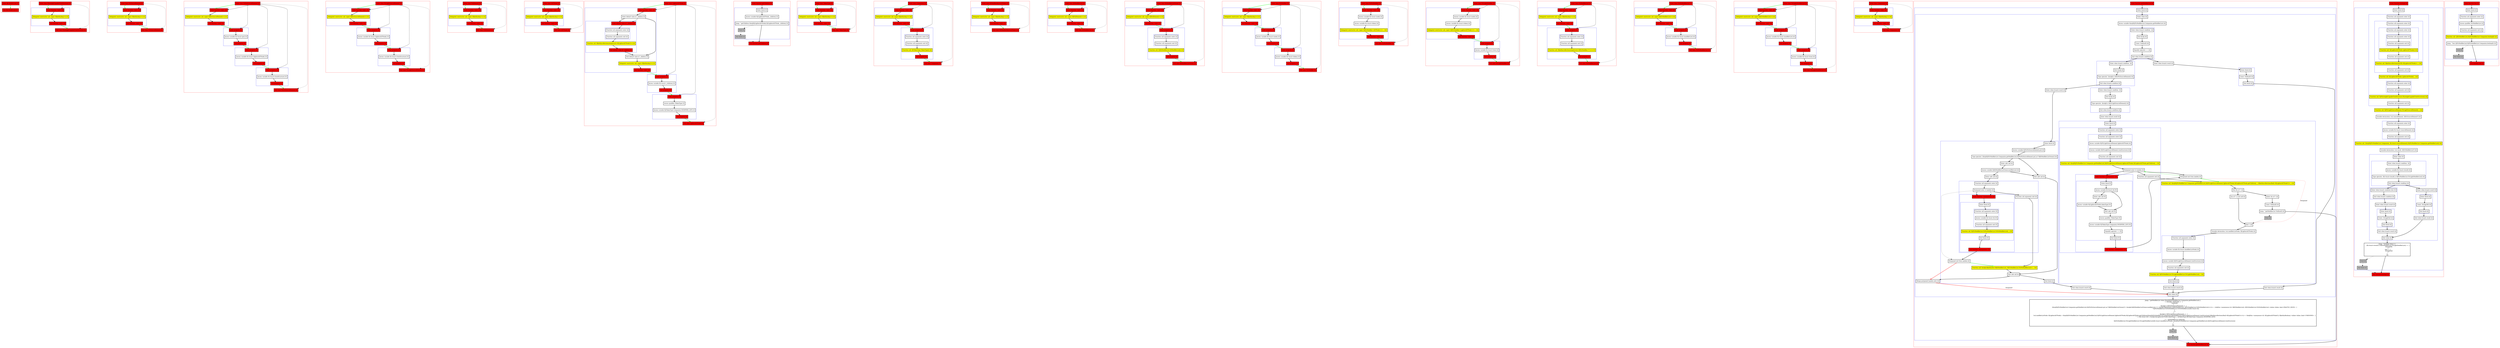 digraph kt44814_kt {
    graph [nodesep=3]
    node [shape=box penwidth=2]
    edge [penwidth=2]

    subgraph cluster_0 {
        color=red
        0 [label="Enter file kt44814.kt [1]" style="filled" fillcolor=red];
        1 [label="Exit file kt44814.kt [1]" style="filled" fillcolor=red];
    }
    0 -> {1} [color=green];

    subgraph cluster_1 {
        color=red
        2 [label="Enter class FlyweightCapableTreeStructure [2]" style="filled" fillcolor=red];
        subgraph cluster_2 {
            color=blue
            3 [label="Enter function <init> [3]" style="filled" fillcolor=red];
            4 [label="Delegated constructor call: super<R|kotlin/Any|>() [3]" style="filled" fillcolor=yellow];
            5 [label="Exit function <init> [3]" style="filled" fillcolor=red];
        }
        6 [label="Exit class FlyweightCapableTreeStructure [2]" style="filled" fillcolor=red];
    }
    2 -> {3} [color=green];
    2 -> {6} [style=dotted];
    2 -> {3} [style=dashed];
    3 -> {4};
    4 -> {5};
    5 -> {6} [color=green];

    subgraph cluster_3 {
        color=red
        7 [label="Enter class FirSourceElement [2]" style="filled" fillcolor=red];
        subgraph cluster_4 {
            color=blue
            8 [label="Enter function <init> [3]" style="filled" fillcolor=red];
            9 [label="Delegated constructor call: super<R|kotlin/Any|>() [3]" style="filled" fillcolor=yellow];
            10 [label="Exit function <init> [3]" style="filled" fillcolor=red];
        }
        11 [label="Exit class FirSourceElement [2]" style="filled" fillcolor=red];
    }
    7 -> {8} [color=green];
    7 -> {11} [style=dotted];
    7 -> {8} [style=dashed];
    8 -> {9};
    9 -> {10};
    10 -> {11} [color=green];

    subgraph cluster_5 {
        color=red
        12 [label="Enter class FirPsiSourceElement [2]" style="filled" fillcolor=red];
        subgraph cluster_6 {
            color=blue
            13 [label="Enter function <init> [3]" style="filled" fillcolor=red];
            14 [label="Delegated constructor call: super<R|FirSourceElement|>() [3]" style="filled" fillcolor=yellow];
            15 [label="Exit function <init> [3]" style="filled" fillcolor=red];
        }
        subgraph cluster_7 {
            color=blue
            16 [label="Enter property [3]" style="filled" fillcolor=red];
            17 [label="Access variable R|<local>/psi| [3]"];
            18 [label="Exit property [3]" style="filled" fillcolor=red];
        }
        subgraph cluster_8 {
            color=blue
            19 [label="Enter property [3]" style="filled" fillcolor=red];
            20 [label="Access variable R|<local>/lighterASTNode| [3]"];
            21 [label="Exit property [3]" style="filled" fillcolor=red];
        }
        subgraph cluster_9 {
            color=blue
            22 [label="Enter property [3]" style="filled" fillcolor=red];
            23 [label="Access variable R|<local>/treeStructure| [3]"];
            24 [label="Exit property [3]" style="filled" fillcolor=red];
        }
        25 [label="Exit class FirPsiSourceElement [2]" style="filled" fillcolor=red];
    }
    12 -> {13} [color=green];
    12 -> {25} [style=dotted];
    12 -> {13 16 19 22} [style=dashed];
    13 -> {14};
    14 -> {15};
    15 -> {16} [color=green];
    16 -> {17};
    17 -> {18};
    18 -> {19} [color=green];
    19 -> {20};
    20 -> {21};
    21 -> {22} [color=green];
    22 -> {23};
    23 -> {24};
    24 -> {25} [color=green];

    subgraph cluster_10 {
        color=red
        26 [label="Enter class FirLightSourceElement [2]" style="filled" fillcolor=red];
        subgraph cluster_11 {
            color=blue
            27 [label="Enter function <init> [3]" style="filled" fillcolor=red];
            28 [label="Delegated constructor call: super<R|FirSourceElement|>() [3]" style="filled" fillcolor=yellow];
            29 [label="Exit function <init> [3]" style="filled" fillcolor=red];
        }
        subgraph cluster_12 {
            color=blue
            30 [label="Enter property [3]" style="filled" fillcolor=red];
            31 [label="Access variable R|<local>/lighterASTNode| [3]"];
            32 [label="Exit property [3]" style="filled" fillcolor=red];
        }
        subgraph cluster_13 {
            color=blue
            33 [label="Enter property [3]" style="filled" fillcolor=red];
            34 [label="Access variable R|<local>/treeStructure| [3]"];
            35 [label="Exit property [3]" style="filled" fillcolor=red];
        }
        36 [label="Exit class FirLightSourceElement [2]" style="filled" fillcolor=red];
    }
    26 -> {27} [color=green];
    26 -> {36} [style=dotted];
    26 -> {27 30 33} [style=dashed];
    27 -> {28};
    28 -> {29};
    29 -> {30} [color=green];
    30 -> {31};
    31 -> {32};
    32 -> {33} [color=green];
    33 -> {34};
    34 -> {35};
    35 -> {36} [color=green];

    subgraph cluster_14 {
        color=red
        37 [label="Enter class PsiElement [2]" style="filled" fillcolor=red];
        subgraph cluster_15 {
            color=blue
            38 [label="Enter function <init> [3]" style="filled" fillcolor=red];
            39 [label="Delegated constructor call: super<R|kotlin/Any|>() [3]" style="filled" fillcolor=yellow];
            40 [label="Exit function <init> [3]" style="filled" fillcolor=red];
        }
        41 [label="Exit class PsiElement [2]" style="filled" fillcolor=red];
    }
    37 -> {38} [color=green];
    37 -> {41} [style=dotted];
    37 -> {38} [style=dashed];
    38 -> {39};
    39 -> {40};
    40 -> {41} [color=green];

    subgraph cluster_16 {
        color=red
        42 [label="Enter class ASTNode [2]" style="filled" fillcolor=red];
        subgraph cluster_17 {
            color=blue
            43 [label="Enter function <init> [3]" style="filled" fillcolor=red];
            44 [label="Delegated constructor call: super<R|kotlin/Any|>() [3]" style="filled" fillcolor=yellow];
            45 [label="Exit function <init> [3]" style="filled" fillcolor=red];
        }
        46 [label="Exit class ASTNode [2]" style="filled" fillcolor=red];
    }
    42 -> {43} [color=green];
    42 -> {46} [style=dotted];
    42 -> {43} [style=dashed];
    43 -> {44};
    44 -> {45};
    45 -> {46} [color=green];

    subgraph cluster_18 {
        color=red
        47 [label="Enter class LighterASTNode [2]" style="filled" fillcolor=red];
        subgraph cluster_19 {
            color=blue
            48 [label="Enter function <init> [3]" style="filled" fillcolor=red];
            49 [label="Enter default value of _children [3]"];
            subgraph cluster_20 {
                color=blue
                50 [label="Enter default value of _children [4]" style="filled" fillcolor=red];
                subgraph cluster_21 {
                    color=blue
                    51 [label="Function call arguments enter [4]"];
                    52 [label="Function call arguments exit [4]"];
                }
                53 [label="Function call: R|kotlin/collections/emptyList|<R|LighterASTNode?|>() [4]" style="filled" fillcolor=yellow];
                54 [label="Exit default value of _children [4]" style="filled" fillcolor=red];
            }
            55 [label="Exit default value of _children [3]"];
            56 [label="Delegated constructor call: super<R|kotlin/Any|>() [3]" style="filled" fillcolor=yellow];
            57 [label="Exit function <init> [3]" style="filled" fillcolor=red];
        }
        subgraph cluster_22 {
            color=blue
            58 [label="Enter property [3]" style="filled" fillcolor=red];
            59 [label="Access variable R|<local>/_children| [3]"];
            60 [label="Exit property [3]" style="filled" fillcolor=red];
        }
        subgraph cluster_23 {
            color=blue
            61 [label="Enter property [3]" style="filled" fillcolor=red];
            62 [label="Access qualifier /TokenType [3]"];
            63 [label="Access variable R|/TokenType.Companion.MODIFIER_LIST| [3]"];
            64 [label="Exit property [3]" style="filled" fillcolor=red];
        }
        65 [label="Exit class LighterASTNode [2]" style="filled" fillcolor=red];
    }
    47 -> {48} [color=green];
    47 -> {65} [style=dotted];
    47 -> {48 58 61} [style=dashed];
    48 -> {49};
    49 -> {50 55};
    49 -> {50} [style=dashed];
    50 -> {51};
    51 -> {52};
    52 -> {53};
    53 -> {54};
    54 -> {55};
    55 -> {56};
    56 -> {57};
    57 -> {58} [color=green];
    58 -> {59};
    59 -> {60};
    60 -> {61} [color=green];
    61 -> {62};
    62 -> {63};
    63 -> {64};
    64 -> {65} [color=green];

    subgraph cluster_24 {
        color=red
        66 [label="Enter function getChildren [3]" style="filled" fillcolor=red];
        subgraph cluster_25 {
            color=blue
            67 [label="Enter block [3]"];
            68 [label="Access variable R|/LighterASTNode._children| [3]"];
            69 [label="Jump: ^getChildren this@R|/LighterASTNode|.R|/LighterASTNode._children| [3]"];
            70 [label="Stub [3]" style="filled" fillcolor=gray];
            71 [label="Exit block [3]" style="filled" fillcolor=gray];
        }
        72 [label="Exit function getChildren [3]" style="filled" fillcolor=red];
    }
    66 -> {67};
    67 -> {68};
    68 -> {69};
    69 -> {72};
    69 -> {70} [style=dotted];
    70 -> {71} [style=dotted];
    71 -> {72} [style=dotted];

    subgraph cluster_26 {
        color=red
        73 [label="Enter class TokenType [2]" style="filled" fillcolor=red];
        subgraph cluster_27 {
            color=blue
            74 [label="Enter function <init> [3]" style="filled" fillcolor=red];
            75 [label="Delegated constructor call: super<R|kotlin/Any|>() [3]" style="filled" fillcolor=yellow];
            76 [label="Exit function <init> [3]" style="filled" fillcolor=red];
        }
        77 [label="Exit class TokenType [2]" style="filled" fillcolor=red];
    }
    73 -> {74} [color=green];
    73 -> {77} [style=dotted];
    73 -> {74} [style=dashed];
    74 -> {75};
    75 -> {76};
    76 -> {77} [color=green];

    subgraph cluster_28 {
        color=red
        78 [label="Enter class Companion [3]" style="filled" fillcolor=red];
        subgraph cluster_29 {
            color=blue
            79 [label="Enter function <init> [4]" style="filled" fillcolor=red];
            80 [label="Delegated constructor call: super<R|kotlin/Any|>() [4]" style="filled" fillcolor=yellow];
            81 [label="Exit function <init> [4]" style="filled" fillcolor=red];
        }
        subgraph cluster_30 {
            color=blue
            82 [label="Enter property [4]" style="filled" fillcolor=red];
            subgraph cluster_31 {
                color=blue
                83 [label="Function call arguments enter [4]"];
                84 [label="Function call arguments exit [4]"];
            }
            85 [label="Function call: R|/TokenType.TokenType|() [4]" style="filled" fillcolor=yellow];
            86 [label="Exit property [4]" style="filled" fillcolor=red];
        }
        87 [label="Exit class Companion [3]" style="filled" fillcolor=red];
    }
    78 -> {79} [color=green];
    78 -> {87} [style=dotted];
    78 -> {79 82} [style=dashed];
    79 -> {80};
    80 -> {81};
    81 -> {82} [color=green];
    82 -> {83};
    83 -> {84};
    84 -> {85};
    85 -> {86};
    86 -> {87} [color=green];

    subgraph cluster_32 {
        color=red
        88 [label="Enter class KtModifierKeywordToken [2]" style="filled" fillcolor=red];
        subgraph cluster_33 {
            color=blue
            89 [label="Enter function <init> [3]" style="filled" fillcolor=red];
            90 [label="Delegated constructor call: super<R|kotlin/Any|>() [3]" style="filled" fillcolor=yellow];
            91 [label="Exit function <init> [3]" style="filled" fillcolor=red];
        }
        92 [label="Exit class KtModifierKeywordToken [2]" style="filled" fillcolor=red];
    }
    88 -> {89} [color=green];
    88 -> {92} [style=dotted];
    88 -> {89} [style=dashed];
    89 -> {90};
    90 -> {91};
    91 -> {92} [color=green];

    subgraph cluster_34 {
        color=red
        93 [label="Enter class KtModifierList [2]" style="filled" fillcolor=red];
        subgraph cluster_35 {
            color=blue
            94 [label="Enter function <init> [3]" style="filled" fillcolor=red];
            95 [label="Delegated constructor call: super<R|PsiElement|>() [3]" style="filled" fillcolor=yellow];
            96 [label="Exit function <init> [3]" style="filled" fillcolor=red];
        }
        97 [label="Exit class KtModifierList [2]" style="filled" fillcolor=red];
    }
    93 -> {94} [color=green];
    93 -> {97} [style=dotted];
    93 -> {94} [style=dashed];
    94 -> {95};
    95 -> {96};
    96 -> {97} [color=green];

    subgraph cluster_36 {
        color=red
        98 [label="Enter class KtModifierListOwner [2]" style="filled" fillcolor=red];
        subgraph cluster_37 {
            color=blue
            99 [label="Enter function <init> [3]" style="filled" fillcolor=red];
            100 [label="Delegated constructor call: super<R|PsiElement|>() [3]" style="filled" fillcolor=yellow];
            101 [label="Exit function <init> [3]" style="filled" fillcolor=red];
        }
        subgraph cluster_38 {
            color=blue
            102 [label="Enter property [3]" style="filled" fillcolor=red];
            subgraph cluster_39 {
                color=blue
                103 [label="Function call arguments enter [3]"];
                104 [label="Function call arguments exit [3]"];
            }
            105 [label="Function call: R|/KtModifierList.KtModifierList|() [3]" style="filled" fillcolor=yellow];
            106 [label="Exit property [3]" style="filled" fillcolor=red];
        }
        107 [label="Exit class KtModifierListOwner [2]" style="filled" fillcolor=red];
    }
    98 -> {99} [color=green];
    98 -> {107} [style=dotted];
    98 -> {99 102} [style=dashed];
    99 -> {100};
    100 -> {101};
    101 -> {102} [color=green];
    102 -> {103};
    103 -> {104};
    104 -> {105};
    105 -> {106};
    106 -> {107} [color=green];

    subgraph cluster_40 {
        color=red
        108 [label="Enter class FirModifier [2]" style="filled" fillcolor=red];
        subgraph cluster_41 {
            color=blue
            109 [label="Enter function <init> [3]" style="filled" fillcolor=red];
            110 [label="Delegated constructor call: super<R|kotlin/Any|>() [3]" style="filled" fillcolor=yellow];
            111 [label="Exit function <init> [3]" style="filled" fillcolor=red];
        }
        subgraph cluster_42 {
            color=blue
            112 [label="Enter property [3]" style="filled" fillcolor=red];
            113 [label="Access variable R|<local>/node| [3]"];
            114 [label="Exit property [3]" style="filled" fillcolor=red];
        }
        subgraph cluster_43 {
            color=blue
            115 [label="Enter property [3]" style="filled" fillcolor=red];
            116 [label="Access variable R|<local>/token| [3]"];
            117 [label="Exit property [3]" style="filled" fillcolor=red];
        }
        118 [label="Exit class FirModifier [2]" style="filled" fillcolor=red];
    }
    108 -> {109} [color=green];
    108 -> {118} [style=dotted];
    108 -> {109 112 115} [style=dashed];
    109 -> {110};
    110 -> {111};
    111 -> {112} [color=green];
    112 -> {113};
    113 -> {114};
    114 -> {115} [color=green];
    115 -> {116};
    116 -> {117};
    117 -> {118} [color=green];

    subgraph cluster_44 {
        color=red
        119 [label="Enter class FirPsiModifier [3]" style="filled" fillcolor=red];
        subgraph cluster_45 {
            color=blue
            120 [label="Enter function <init> [4]" style="filled" fillcolor=red];
            121 [label="Access variable R|<local>/node| [4]"];
            122 [label="Access variable R|<local>/token| [4]"];
            123 [label="Delegated constructor call: super<R|FirModifier<ASTNode>|>(...) [4]" style="filled" fillcolor=yellow];
            124 [label="Exit function <init> [4]" style="filled" fillcolor=red];
        }
        125 [label="Exit class FirPsiModifier [3]" style="filled" fillcolor=red];
    }
    119 -> {120} [color=green];
    119 -> {125} [style=dotted];
    119 -> {120} [style=dashed];
    120 -> {121};
    121 -> {122};
    122 -> {123};
    123 -> {124};
    124 -> {125} [color=green];

    subgraph cluster_46 {
        color=red
        126 [label="Enter class FirLightModifier [3]" style="filled" fillcolor=red];
        subgraph cluster_47 {
            color=blue
            127 [label="Enter function <init> [4]" style="filled" fillcolor=red];
            128 [label="Access variable R|<local>/node| [4]"];
            129 [label="Access variable R|<local>/token| [4]"];
            130 [label="Delegated constructor call: super<R|FirModifier<LighterASTNode>|>(...) [4]" style="filled" fillcolor=yellow];
            131 [label="Exit function <init> [4]" style="filled" fillcolor=red];
        }
        subgraph cluster_48 {
            color=blue
            132 [label="Enter property [4]" style="filled" fillcolor=red];
            133 [label="Access variable R|<local>/tree| [4]"];
            134 [label="Exit property [4]" style="filled" fillcolor=red];
        }
        135 [label="Exit class FirLightModifier [3]" style="filled" fillcolor=red];
    }
    126 -> {127} [color=green];
    126 -> {135} [style=dotted];
    126 -> {127 132} [style=dashed];
    127 -> {128};
    128 -> {129};
    129 -> {130};
    130 -> {131};
    131 -> {132} [color=green];
    132 -> {133};
    133 -> {134};
    134 -> {135} [color=green];

    subgraph cluster_49 {
        color=red
        136 [label="Enter class FirModifierList [2]" style="filled" fillcolor=red];
        subgraph cluster_50 {
            color=blue
            137 [label="Enter function <init> [3]" style="filled" fillcolor=red];
            138 [label="Delegated constructor call: super<R|kotlin/Any|>() [3]" style="filled" fillcolor=yellow];
            139 [label="Exit function <init> [3]" style="filled" fillcolor=red];
        }
        subgraph cluster_51 {
            color=blue
            140 [label="Enter property [3]" style="filled" fillcolor=red];
            subgraph cluster_52 {
                color=blue
                141 [label="Function call arguments enter [3]"];
                142 [label="Function call arguments exit [3]"];
            }
            143 [label="Function call: R|kotlin/collections/emptyList|<R|FirModifier<*>|>() [3]" style="filled" fillcolor=yellow];
            144 [label="Exit property [3]" style="filled" fillcolor=red];
        }
        145 [label="Exit class FirModifierList [2]" style="filled" fillcolor=red];
    }
    136 -> {137} [color=green];
    136 -> {145} [style=dotted];
    136 -> {137 140} [style=dashed];
    137 -> {138};
    138 -> {139};
    139 -> {140} [color=green];
    140 -> {141};
    141 -> {142};
    142 -> {143};
    143 -> {144};
    144 -> {145} [color=green];

    subgraph cluster_53 {
        color=red
        146 [label="Enter class FirPsiModifierList [3]" style="filled" fillcolor=red];
        subgraph cluster_54 {
            color=blue
            147 [label="Enter function <init> [4]" style="filled" fillcolor=red];
            148 [label="Delegated constructor call: super<R|FirModifierList|>() [4]" style="filled" fillcolor=yellow];
            149 [label="Exit function <init> [4]" style="filled" fillcolor=red];
        }
        subgraph cluster_55 {
            color=blue
            150 [label="Enter property [4]" style="filled" fillcolor=red];
            151 [label="Access variable R|<local>/modifierList| [4]"];
            152 [label="Exit property [4]" style="filled" fillcolor=red];
        }
        153 [label="Exit class FirPsiModifierList [3]" style="filled" fillcolor=red];
    }
    146 -> {147} [color=green];
    146 -> {153} [style=dotted];
    146 -> {147 150} [style=dashed];
    147 -> {148};
    148 -> {149};
    149 -> {150} [color=green];
    150 -> {151};
    151 -> {152};
    152 -> {153} [color=green];

    subgraph cluster_56 {
        color=red
        154 [label="Enter class FirLightModifierList [3]" style="filled" fillcolor=red];
        subgraph cluster_57 {
            color=blue
            155 [label="Enter function <init> [4]" style="filled" fillcolor=red];
            156 [label="Delegated constructor call: super<R|FirModifierList|>() [4]" style="filled" fillcolor=yellow];
            157 [label="Exit function <init> [4]" style="filled" fillcolor=red];
        }
        subgraph cluster_58 {
            color=blue
            158 [label="Enter property [4]" style="filled" fillcolor=red];
            159 [label="Access variable R|<local>/modifierList| [4]"];
            160 [label="Exit property [4]" style="filled" fillcolor=red];
        }
        subgraph cluster_59 {
            color=blue
            161 [label="Enter property [4]" style="filled" fillcolor=red];
            162 [label="Access variable R|<local>/tree| [4]"];
            163 [label="Exit property [4]" style="filled" fillcolor=red];
        }
        164 [label="Exit class FirLightModifierList [3]" style="filled" fillcolor=red];
    }
    154 -> {155} [color=green];
    154 -> {164} [style=dotted];
    154 -> {155 158 161} [style=dashed];
    155 -> {156};
    156 -> {157};
    157 -> {158} [color=green];
    158 -> {159};
    159 -> {160};
    160 -> {161} [color=green];
    161 -> {162};
    162 -> {163};
    163 -> {164} [color=green];

    subgraph cluster_60 {
        color=red
        165 [label="Enter class Companion [3]" style="filled" fillcolor=red];
        subgraph cluster_61 {
            color=blue
            166 [label="Enter function <init> [4]" style="filled" fillcolor=red];
            167 [label="Delegated constructor call: super<R|kotlin/Any|>() [4]" style="filled" fillcolor=yellow];
            168 [label="Exit function <init> [4]" style="filled" fillcolor=red];
        }
        169 [label="Exit class Companion [3]" style="filled" fillcolor=red];
    }
    165 -> {166} [color=green];
    165 -> {169} [style=dotted];
    165 -> {166} [style=dashed];
    166 -> {167};
    167 -> {168};
    168 -> {169} [color=green];

    subgraph cluster_62 {
        color=red
        170 [label="Enter function getModifierList [4]" style="filled" fillcolor=red];
        subgraph cluster_63 {
            color=blue
            171 [label="Enter block [4]"];
            subgraph cluster_64 {
                color=blue
                172 [label="Enter when [4]"];
                173 [label="Access variable this@R|/FirModifierList.Companion.getModifierList| [4]"];
                subgraph cluster_65 {
                    color=blue
                    174 [label="Enter when branch condition  [4]"];
                    175 [label="Exit $subj [4]"];
                    176 [label="Const: Null(null) [4]"];
                    177 [label="Equality operator == [4]"];
                    178 [label="Exit when branch condition [4]"];
                }
                subgraph cluster_66 {
                    color=blue
                    179 [label="Enter when branch condition  [4]"];
                    180 [label="Exit $subj [4]"];
                    181 [label="Type operator: ($subj$ is R|FirPsiSourceElement|) [4]"];
                    182 [label="Exit when branch condition [4]"];
                }
                subgraph cluster_67 {
                    color=blue
                    183 [label="Enter when branch condition  [4]"];
                    184 [label="Exit $subj [4]"];
                    185 [label="Type operator: ($subj$ is R|FirLightSourceElement|) [4]"];
                    186 [label="Exit when branch condition [4]"];
                }
                187 [label="Enter when branch result [4]"];
                subgraph cluster_68 {
                    color=blue
                    188 [label="Enter block [4]"];
                    subgraph cluster_69 {
                        color=blue
                        189 [label="Function call arguments enter [4]"];
                        subgraph cluster_70 {
                            color=blue
                            190 [label="Function call arguments enter [4]"];
                            191 [label="Access variable R|/FirLightSourceElement.lighterASTNode| [4]"];
                            192 [label="Access variable R|/FirLightSourceElement.treeStructure| [4]"];
                            193 [label="Function call arguments exit [4]"];
                        }
                        194 [label="Function call: this@R|/FirModifierList.Companion.getModifierList|.R|/FirLightSourceElement.lighterASTNode|.R|/LighterASTNode.getChildren|(...) [4]" style="filled" fillcolor=yellow];
                        195 [label="Postponed enter to lambda [4]"];
                        subgraph cluster_71 {
                            color=blue
                            196 [label="Enter function <anonymous> [5]" style="filled" fillcolor=red];
                            subgraph cluster_72 {
                                color=blue
                                197 [label="Enter block [5]"];
                                198 [label="Access variable R|<local>/it| [5]"];
                                199 [label="Enter safe call [5]"];
                                200 [label="Access variable R|/LighterASTNode.tokenType| [5]"];
                                201 [label="Exit safe call [5]"];
                                202 [label="Access qualifier /TokenType [5]"];
                                203 [label="Access variable R|/TokenType.Companion.MODIFIER_LIST| [5]"];
                                204 [label="Equality operator == [5]"];
                                205 [label="Exit block [5]"];
                            }
                            206 [label="Exit function <anonymous> [5]" style="filled" fillcolor=red];
                        }
                        207 [label="Function call arguments exit [4]"];
                    }
                    208 [label="Postponed exit from lambda [4]"];
                    209 [label="Function call: this@R|/FirModifierList.Companion.getModifierList|.R|/FirLightSourceElement.lighterASTNode|.R|/LighterASTNode.getChildren|(...).R|kotlin/collections/find|<R|LighterASTNode?|>(...) [4]" style="filled" fillcolor=yellow];
                    210 [label="Exit lhs of ?: [4]"];
                    211 [label="Enter rhs of ?: [4]"];
                    212 [label="Const: Null(null) [4]"];
                    213 [label="Jump: ^getModifierList Null(null) [4]"];
                    214 [label="Stub [4]" style="filled" fillcolor=gray];
                    215 [label="Lhs of ?: is not null [4]"];
                    216 [label="Exit ?: [4]"];
                    217 [label="Variable declaration: lval modifierListNode: R|LighterASTNode| [4]"];
                    subgraph cluster_73 {
                        color=blue
                        218 [label="Function call arguments enter [4]"];
                        219 [label="Access variable R|<local>/modifierListNode| [4]"];
                        220 [label="Access variable R|/FirLightSourceElement.treeStructure| [4]"];
                        221 [label="Function call arguments exit [4]"];
                    }
                    222 [label="Function call: R|/FirModifierList.FirLightModifierList.FirLightModifierList|(...) [4]" style="filled" fillcolor=yellow];
                    223 [label="Exit block [4]"];
                }
                224 [label="Exit when branch result [4]"];
                225 [label="Enter when branch result [4]"];
                subgraph cluster_74 {
                    color=blue
                    226 [label="Enter block [4]"];
                    227 [label="Access variable R|/FirPsiSourceElement.psi| [4]"];
                    228 [label="Type operator: (this@R|/FirModifierList.Companion.getModifierList|.R|/FirPsiSourceElement.psi| as? R|KtModifierListOwner|) [4]"];
                    229 [label="Enter safe call [4]"];
                    230 [label="Access variable R|/KtModifierListOwner.modifierList| [4]"];
                    231 [label="Enter safe call [4]"];
                    subgraph cluster_75 {
                        color=blue
                        232 [label="Function call arguments enter [4]"];
                        233 [label="Postponed enter to lambda [4]"];
                        subgraph cluster_76 {
                            color=blue
                            234 [label="Enter function <anonymous> [5]" style="filled" fillcolor=red];
                            subgraph cluster_77 {
                                color=blue
                                235 [label="Enter block [5]"];
                                subgraph cluster_78 {
                                    color=blue
                                    236 [label="Function call arguments enter [5]"];
                                    237 [label="Access variable R|<local>/it| [5]"];
                                    238 [label="Function call arguments exit [5]"];
                                }
                                239 [label="Function call: R|/FirModifierList.FirPsiModifierList.FirPsiModifierList|(...) [5]" style="filled" fillcolor=yellow];
                                240 [label="Exit block [5]"];
                            }
                            241 [label="Exit function <anonymous> [5]" style="filled" fillcolor=red];
                        }
                        242 [label="Function call arguments exit [4]"];
                    }
                    243 [label="Postponed exit from lambda [4]"];
                    244 [label="Function call: $subj$.R|kotlin/let|<R|KtModifierList|, R|FirModifierList.FirPsiModifierList|>(...) [4]" style="filled" fillcolor=yellow];
                    245 [label="Exit safe call [4]"];
                    246 [label="Exit safe call [4]"];
                    247 [label="Exit block [4]"];
                }
                248 [label="Exit when branch result [4]"];
                249 [label="Merge postponed lambda exits [4]"];
                250 [label="Enter when branch result [4]"];
                subgraph cluster_79 {
                    color=blue
                    251 [label="Enter block [4]"];
                    252 [label="Const: Null(null) [4]"];
                    253 [label="Exit block [4]"];
                }
                254 [label="Exit when branch result [4]"];
                255 [label="Exit when [4]"];
            }
            256 [label="Jump: ^getModifierList when (this@R|/FirModifierList.Companion.getModifierList|) {
    ==($subj$, Null(null)) ->  {
        Null(null)
    }
    ($subj$ is R|FirPsiSourceElement|) ->  {
        (this@R|/FirModifierList.Companion.getModifierList|.R|/FirPsiSourceElement.psi| as? R|KtModifierListOwner|)?.{ $subj$.R|/KtModifierListOwner.modifierList| }?.{ $subj$.R|kotlin/let|<R|KtModifierList|, R|FirModifierList.FirPsiModifierList|>(<L> = let@fun <anonymous>(it: R|KtModifierList|): R|FirModifierList.FirPsiModifierList| <inline=Inline, kind=EXACTLY_ONCE>  {
            ^ R|/FirModifierList.FirPsiModifierList.FirPsiModifierList|(R|<local>/it|)
        }
        ) }
    }
    ($subj$ is R|FirLightSourceElement|) ->  {
        lval modifierListNode: R|LighterASTNode| = this@R|/FirModifierList.Companion.getModifierList|.R|/FirLightSourceElement.lighterASTNode|.R|/LighterASTNode.getChildren|(this@R|/FirModifierList.Companion.getModifierList|.R|/FirLightSourceElement.treeStructure|).R|kotlin/collections/find|<R|LighterASTNode?|>(<L> = find@fun <anonymous>(it: R|LighterASTNode?|): R|kotlin/Boolean| <inline=Inline, kind=UNKNOWN>  {
            ^ ==(R|<local>/it|?.{ $subj$.R|/LighterASTNode.tokenType| }, Q|TokenType|.R|/TokenType.Companion.MODIFIER_LIST|)
        }
        ) ?: ^getModifierList Null(null)
        R|/FirModifierList.FirLightModifierList.FirLightModifierList|(R|<local>/modifierListNode|, this@R|/FirModifierList.Companion.getModifierList|.R|/FirLightSourceElement.treeStructure|)
    }
}
 [4]"];
            257 [label="Stub [4]" style="filled" fillcolor=gray];
            258 [label="Exit block [4]" style="filled" fillcolor=gray];
        }
        259 [label="Exit function getModifierList [4]" style="filled" fillcolor=red];
    }
    170 -> {171};
    171 -> {172};
    172 -> {173};
    173 -> {174};
    174 -> {175};
    175 -> {176};
    176 -> {177};
    177 -> {178};
    178 -> {179 250};
    179 -> {180};
    180 -> {181};
    181 -> {182};
    182 -> {183 225};
    183 -> {184};
    184 -> {185};
    185 -> {186};
    186 -> {187};
    187 -> {188};
    188 -> {189};
    189 -> {190};
    190 -> {191};
    191 -> {192};
    192 -> {193};
    193 -> {194};
    194 -> {195};
    195 -> {196 207 208};
    195 -> {196} [style=dashed];
    196 -> {197};
    197 -> {198};
    198 -> {199 201};
    199 -> {200};
    200 -> {201};
    201 -> {202};
    202 -> {203};
    203 -> {204};
    204 -> {205};
    205 -> {206};
    206 -> {208};
    207 -> {209};
    208 -> {195} [color=green style=dashed];
    208 -> {209} [color=green];
    208 -> {216} [color=red style=dotted label="Postponed"];
    209 -> {210};
    210 -> {211 215};
    211 -> {212};
    212 -> {213};
    213 -> {259};
    213 -> {214} [style=dotted];
    214 -> {216} [style=dotted];
    215 -> {216};
    216 -> {217};
    217 -> {218};
    218 -> {219};
    219 -> {220};
    220 -> {221};
    221 -> {222};
    222 -> {223};
    223 -> {224};
    224 -> {255};
    225 -> {226};
    226 -> {227};
    227 -> {228};
    228 -> {229 245};
    229 -> {230};
    230 -> {231 245};
    231 -> {232};
    232 -> {233};
    233 -> {234 242};
    233 -> {243} [style=dotted];
    233 -> {234} [style=dashed];
    234 -> {235};
    235 -> {236};
    236 -> {237};
    237 -> {238};
    238 -> {239};
    239 -> {240};
    240 -> {241};
    241 -> {243};
    242 -> {244};
    243 -> {244} [color=green];
    243 -> {249} [color=red];
    244 -> {246};
    245 -> {246};
    246 -> {247 249};
    247 -> {248};
    248 -> {255};
    249 -> {255} [color=red label="Postponed"];
    250 -> {251};
    251 -> {252};
    252 -> {253};
    253 -> {254};
    254 -> {255};
    255 -> {256};
    256 -> {259};
    256 -> {257} [style=dotted];
    257 -> {258} [style=dotted];
    258 -> {259} [style=dotted];

    subgraph cluster_80 {
        color=red
        260 [label="Enter function boxImpl [4]" style="filled" fillcolor=red];
        subgraph cluster_81 {
            color=blue
            261 [label="Enter block [4]"];
            subgraph cluster_82 {
                color=blue
                262 [label="Function call arguments enter [4]"];
                subgraph cluster_83 {
                    color=blue
                    263 [label="Function call arguments enter [4]"];
                    subgraph cluster_84 {
                        color=blue
                        264 [label="Function call arguments enter [4]"];
                        subgraph cluster_85 {
                            color=blue
                            265 [label="Function call arguments enter [4]"];
                            266 [label="Function call arguments exit [4]"];
                        }
                        267 [label="Function call: R|/LighterASTNode.LighterASTNode|() [4]" style="filled" fillcolor=yellow];
                        268 [label="Function call arguments exit [4]"];
                    }
                    269 [label="Function call: R|kotlin/collections/listOf|<R|LighterASTNode|>(...) [4]" style="filled" fillcolor=yellow];
                    270 [label="Function call arguments exit [4]"];
                }
                271 [label="Function call: R|/LighterASTNode.LighterASTNode|(...) [4]" style="filled" fillcolor=yellow];
                subgraph cluster_86 {
                    color=blue
                    272 [label="Function call arguments enter [4]"];
                    273 [label="Function call arguments exit [4]"];
                }
                274 [label="Function call: R|/FlyweightCapableTreeStructure.FlyweightCapableTreeStructure|() [4]" style="filled" fillcolor=yellow];
                275 [label="Function call arguments exit [4]"];
            }
            276 [label="Function call: R|/FirLightSourceElement.FirLightSourceElement|(...) [4]" style="filled" fillcolor=yellow];
            277 [label="Variable declaration: lval sourceElement: R|FirSourceElement?| [4]"];
            subgraph cluster_87 {
                color=blue
                278 [label="Function call arguments enter [4]"];
                279 [label="Access variable R|<local>/sourceElement| [4]"];
                280 [label="Function call arguments exit [4]"];
            }
            281 [label="Function call: (this@R|/FirModifierList.Companion|, R|<local>/sourceElement|).R|/FirModifierList.Companion.getModifierList|() [4]" style="filled" fillcolor=yellow];
            282 [label="Variable declaration: lval result: R|FirModifierList?| [4]"];
            subgraph cluster_88 {
                color=blue
                283 [label="Enter when [4]"];
                subgraph cluster_89 {
                    color=blue
                    284 [label="Enter when branch condition  [4]"];
                    285 [label="Access variable R|<local>/result| [4]"];
                    286 [label="Type operator: (R|<local>/result| is R|FirModifierList.FirLightModifierList|) [4]"];
                    287 [label="Exit when branch condition [4]"];
                }
                subgraph cluster_90 {
                    color=blue
                    288 [label="Enter when branch condition else [4]"];
                    289 [label="Exit when branch condition [4]"];
                }
                290 [label="Enter when branch result [4]"];
                subgraph cluster_91 {
                    color=blue
                    291 [label="Enter block [4]"];
                    292 [label="Const: String(Fail) [4]"];
                    293 [label="Exit block [4]"];
                }
                294 [label="Exit when branch result [4]"];
                295 [label="Enter when branch result [4]"];
                subgraph cluster_92 {
                    color=blue
                    296 [label="Enter block [4]"];
                    297 [label="Const: String(OK) [4]"];
                    298 [label="Exit block [4]"];
                }
                299 [label="Exit when branch result [4]"];
                300 [label="Exit when [4]"];
            }
            301 [label="Jump: ^boxImpl when () {
    (R|<local>/result| is R|FirModifierList.FirLightModifierList|) ->  {
        String(OK)
    }
    else ->  {
        String(Fail)
    }
}
 [4]"];
            302 [label="Stub [4]" style="filled" fillcolor=gray];
            303 [label="Exit block [4]" style="filled" fillcolor=gray];
        }
        304 [label="Exit function boxImpl [4]" style="filled" fillcolor=red];
    }
    260 -> {261};
    261 -> {262};
    262 -> {263};
    263 -> {264};
    264 -> {265};
    265 -> {266};
    266 -> {267};
    267 -> {268};
    268 -> {269};
    269 -> {270};
    270 -> {271};
    271 -> {272};
    272 -> {273};
    273 -> {274};
    274 -> {275};
    275 -> {276};
    276 -> {277};
    277 -> {278};
    278 -> {279};
    279 -> {280};
    280 -> {281};
    281 -> {282};
    282 -> {283};
    283 -> {284};
    284 -> {285};
    285 -> {286};
    286 -> {287};
    287 -> {288 295};
    288 -> {289};
    289 -> {290};
    290 -> {291};
    291 -> {292};
    292 -> {293};
    293 -> {294};
    294 -> {300};
    295 -> {296};
    296 -> {297};
    297 -> {298};
    298 -> {299};
    299 -> {300};
    300 -> {301};
    301 -> {304};
    301 -> {302} [style=dotted];
    302 -> {303} [style=dotted];
    303 -> {304} [style=dotted];

    subgraph cluster_93 {
        color=red
        305 [label="Enter function box [2]" style="filled" fillcolor=red];
        subgraph cluster_94 {
            color=blue
            306 [label="Enter block [2]"];
            subgraph cluster_95 {
                color=blue
                307 [label="Function call arguments enter [2]"];
                308 [label="Access qualifier /FirModifierList [2]"];
                309 [label="Function call arguments exit [2]"];
            }
            310 [label="Function call: Q|FirModifierList|.R|/FirModifierList.Companion.boxImpl|() [2]" style="filled" fillcolor=yellow];
            311 [label="Jump: ^box Q|FirModifierList|.R|/FirModifierList.Companion.boxImpl|() [2]"];
            312 [label="Stub [2]" style="filled" fillcolor=gray];
            313 [label="Exit block [2]" style="filled" fillcolor=gray];
        }
        314 [label="Exit function box [2]" style="filled" fillcolor=red];
    }
    305 -> {306};
    306 -> {307};
    307 -> {308};
    308 -> {309};
    309 -> {310};
    310 -> {311};
    311 -> {314};
    311 -> {312} [style=dotted];
    312 -> {313} [style=dotted];
    313 -> {314} [style=dotted];

}
